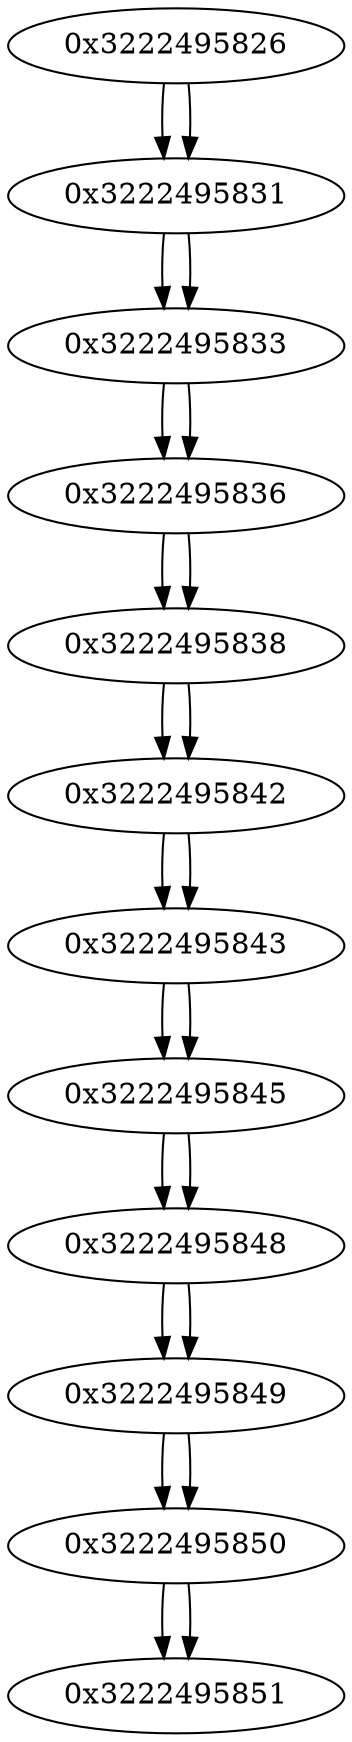 digraph G{
/* nodes */
  n1 [label="0x3222495826"]
  n2 [label="0x3222495831"]
  n3 [label="0x3222495833"]
  n4 [label="0x3222495836"]
  n5 [label="0x3222495838"]
  n6 [label="0x3222495842"]
  n7 [label="0x3222495843"]
  n8 [label="0x3222495845"]
  n9 [label="0x3222495848"]
  n10 [label="0x3222495849"]
  n11 [label="0x3222495850"]
  n12 [label="0x3222495851"]
/* edges */
n1 -> n2;
n2 -> n3;
n1 -> n2;
n3 -> n4;
n2 -> n3;
n4 -> n5;
n3 -> n4;
n5 -> n6;
n4 -> n5;
n6 -> n7;
n5 -> n6;
n7 -> n8;
n6 -> n7;
n8 -> n9;
n7 -> n8;
n9 -> n10;
n8 -> n9;
n10 -> n11;
n9 -> n10;
n11 -> n12;
n10 -> n11;
n11 -> n12;
}
